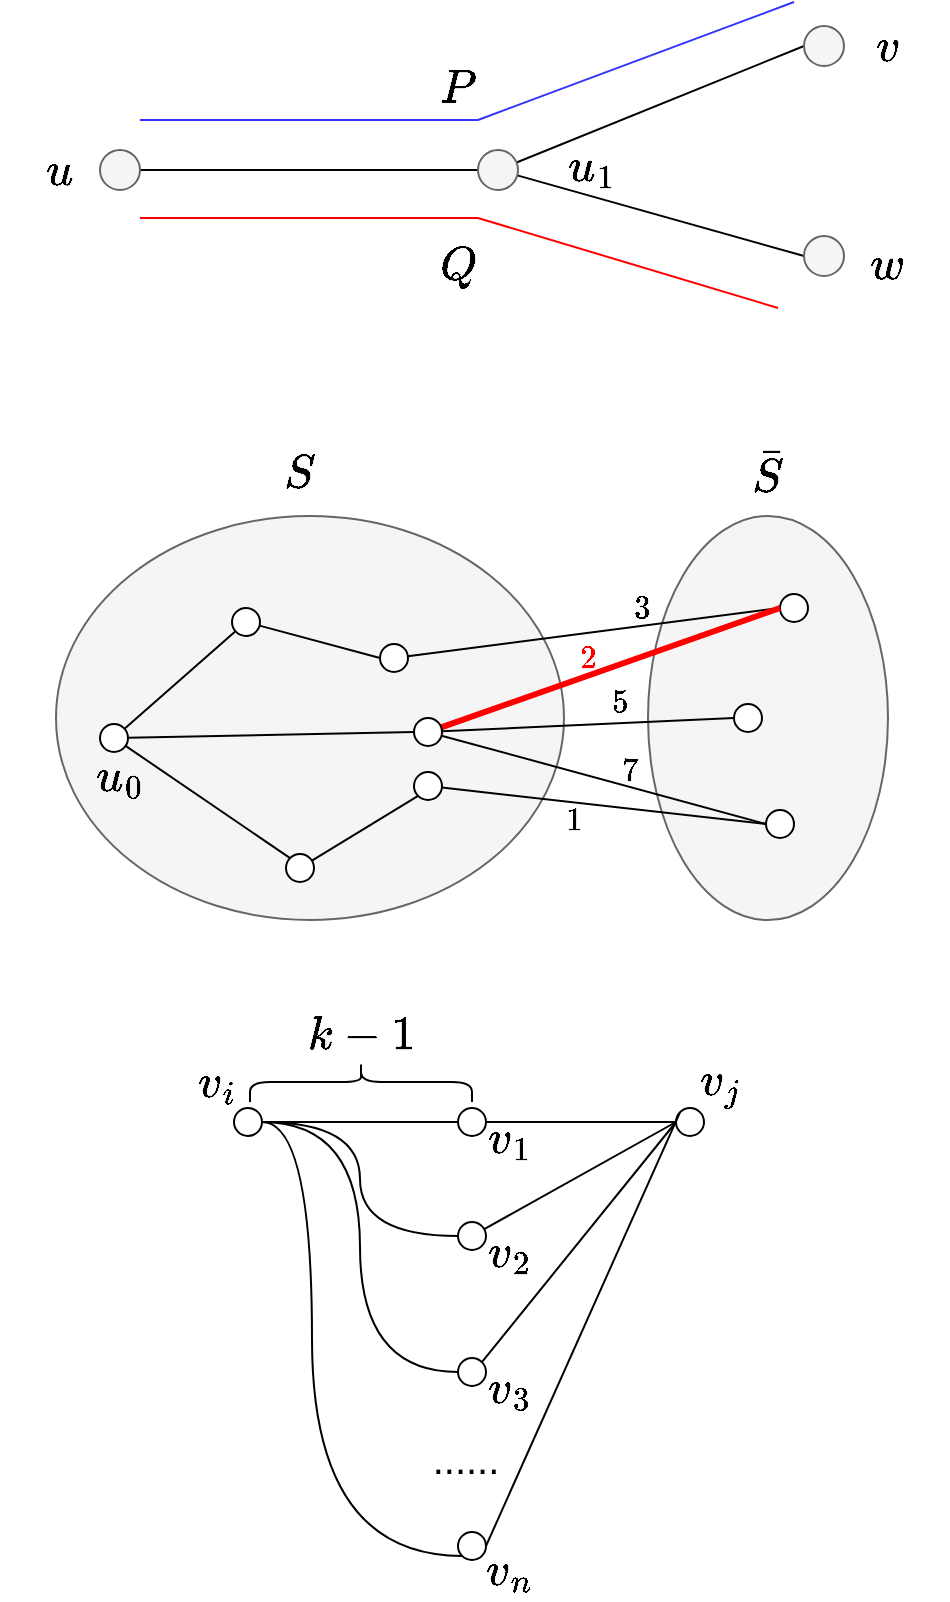<mxfile version="15.8.7" type="device"><diagram id="bAmaAS8T4YwCfuxHByh3" name="第 1 页"><mxGraphModel dx="1018" dy="678" grid="0" gridSize="10" guides="1" tooltips="1" connect="1" arrows="1" fold="1" page="0" pageScale="1" pageWidth="827" pageHeight="1169" math="1" shadow="0"><root><mxCell id="0"/><mxCell id="1" parent="0"/><mxCell id="Dvy4FhfvDFBUBwpHNvzD-5" style="edgeStyle=orthogonalEdgeStyle;rounded=0;orthogonalLoop=1;jettySize=auto;html=1;entryX=0;entryY=0.5;entryDx=0;entryDy=0;endArrow=none;endFill=0;" parent="1" source="Dvy4FhfvDFBUBwpHNvzD-1" target="Dvy4FhfvDFBUBwpHNvzD-2" edge="1"><mxGeometry relative="1" as="geometry"/></mxCell><mxCell id="Dvy4FhfvDFBUBwpHNvzD-1" value="" style="ellipse;whiteSpace=wrap;html=1;aspect=fixed;fillColor=#f5f5f5;fontColor=#333333;strokeColor=#666666;" parent="1" vertex="1"><mxGeometry x="168" y="370" width="20" height="20" as="geometry"/></mxCell><mxCell id="Dvy4FhfvDFBUBwpHNvzD-6" style="rounded=0;orthogonalLoop=1;jettySize=auto;html=1;entryX=0;entryY=0.5;entryDx=0;entryDy=0;endArrow=none;endFill=0;" parent="1" source="Dvy4FhfvDFBUBwpHNvzD-2" target="Dvy4FhfvDFBUBwpHNvzD-3" edge="1"><mxGeometry relative="1" as="geometry"/></mxCell><mxCell id="Dvy4FhfvDFBUBwpHNvzD-7" style="edgeStyle=none;rounded=0;orthogonalLoop=1;jettySize=auto;html=1;entryX=0;entryY=0.5;entryDx=0;entryDy=0;endArrow=none;endFill=0;" parent="1" source="Dvy4FhfvDFBUBwpHNvzD-2" target="Dvy4FhfvDFBUBwpHNvzD-4" edge="1"><mxGeometry relative="1" as="geometry"/></mxCell><mxCell id="Dvy4FhfvDFBUBwpHNvzD-2" value="" style="ellipse;whiteSpace=wrap;html=1;aspect=fixed;fillColor=#f5f5f5;fontColor=#333333;strokeColor=#666666;" parent="1" vertex="1"><mxGeometry x="357" y="370" width="20" height="20" as="geometry"/></mxCell><mxCell id="Dvy4FhfvDFBUBwpHNvzD-3" value="" style="ellipse;whiteSpace=wrap;html=1;aspect=fixed;fillColor=#f5f5f5;fontColor=#333333;strokeColor=#666666;" parent="1" vertex="1"><mxGeometry x="520" y="308" width="20" height="20" as="geometry"/></mxCell><mxCell id="Dvy4FhfvDFBUBwpHNvzD-4" value="" style="ellipse;whiteSpace=wrap;html=1;aspect=fixed;fillColor=#f5f5f5;fontColor=#333333;strokeColor=#666666;" parent="1" vertex="1"><mxGeometry x="520" y="413" width="20" height="20" as="geometry"/></mxCell><mxCell id="Dvy4FhfvDFBUBwpHNvzD-8" value="&lt;font style=&quot;font-size: 20px&quot;&gt;$$u$$&lt;/font&gt;" style="text;html=1;strokeColor=none;fillColor=none;align=center;verticalAlign=middle;whiteSpace=wrap;rounded=0;" parent="1" vertex="1"><mxGeometry x="118" y="365" width="60" height="30" as="geometry"/></mxCell><mxCell id="Dvy4FhfvDFBUBwpHNvzD-9" value="&lt;font style=&quot;font-size: 20px&quot;&gt;$$u_1$$&lt;/font&gt;" style="text;html=1;strokeColor=none;fillColor=none;align=center;verticalAlign=middle;whiteSpace=wrap;rounded=0;" parent="1" vertex="1"><mxGeometry x="384" y="363" width="60" height="30" as="geometry"/></mxCell><mxCell id="Dvy4FhfvDFBUBwpHNvzD-10" value="&lt;font style=&quot;font-size: 20px&quot;&gt;$$v$$&lt;/font&gt;" style="text;html=1;strokeColor=none;fillColor=none;align=center;verticalAlign=middle;whiteSpace=wrap;rounded=0;" parent="1" vertex="1"><mxGeometry x="532" y="303" width="60" height="30" as="geometry"/></mxCell><mxCell id="Dvy4FhfvDFBUBwpHNvzD-11" value="&lt;font style=&quot;font-size: 20px&quot;&gt;$$w$$&lt;/font&gt;" style="text;html=1;strokeColor=none;fillColor=none;align=center;verticalAlign=middle;whiteSpace=wrap;rounded=0;" parent="1" vertex="1"><mxGeometry x="532" y="412" width="60" height="30" as="geometry"/></mxCell><mxCell id="Dvy4FhfvDFBUBwpHNvzD-14" style="edgeStyle=orthogonalEdgeStyle;rounded=0;orthogonalLoop=1;jettySize=auto;html=1;entryX=0;entryY=0.5;entryDx=0;entryDy=0;endArrow=none;endFill=0;strokeColor=#3333FF;" parent="1" edge="1"><mxGeometry relative="1" as="geometry"><mxPoint x="188" y="355" as="sourcePoint"/><mxPoint x="357" y="355" as="targetPoint"/></mxGeometry></mxCell><mxCell id="Dvy4FhfvDFBUBwpHNvzD-15" style="rounded=0;orthogonalLoop=1;jettySize=auto;html=1;endArrow=none;endFill=0;strokeColor=#3333FF;" parent="1" edge="1"><mxGeometry relative="1" as="geometry"><mxPoint x="357" y="355" as="sourcePoint"/><mxPoint x="515" y="296" as="targetPoint"/></mxGeometry></mxCell><mxCell id="Dvy4FhfvDFBUBwpHNvzD-17" style="edgeStyle=orthogonalEdgeStyle;rounded=0;orthogonalLoop=1;jettySize=auto;html=1;entryX=0;entryY=0.5;entryDx=0;entryDy=0;endArrow=none;endFill=0;strokeColor=#FF0000;" parent="1" edge="1"><mxGeometry relative="1" as="geometry"><mxPoint x="188" y="404" as="sourcePoint"/><mxPoint x="357" y="404" as="targetPoint"/></mxGeometry></mxCell><mxCell id="Dvy4FhfvDFBUBwpHNvzD-18" style="rounded=0;orthogonalLoop=1;jettySize=auto;html=1;endArrow=none;endFill=0;strokeColor=#FF0000;" parent="1" edge="1"><mxGeometry relative="1" as="geometry"><mxPoint x="357" y="404" as="sourcePoint"/><mxPoint x="507" y="449" as="targetPoint"/></mxGeometry></mxCell><mxCell id="Dvy4FhfvDFBUBwpHNvzD-19" value="&lt;font style=&quot;font-size: 20px&quot;&gt;$$P$$&lt;/font&gt;" style="text;html=1;strokeColor=none;fillColor=none;align=center;verticalAlign=middle;whiteSpace=wrap;rounded=0;" parent="1" vertex="1"><mxGeometry x="317" y="324" width="60" height="30" as="geometry"/></mxCell><mxCell id="Dvy4FhfvDFBUBwpHNvzD-21" value="&lt;font style=&quot;font-size: 20px&quot;&gt;$$Q$$&lt;/font&gt;" style="text;html=1;strokeColor=none;fillColor=none;align=center;verticalAlign=middle;whiteSpace=wrap;rounded=0;" parent="1" vertex="1"><mxGeometry x="317" y="412" width="60" height="30" as="geometry"/></mxCell><mxCell id="s70Z8bdPK1WW495F2uyN-2" value="" style="ellipse;whiteSpace=wrap;html=1;fillColor=#f5f5f5;fontColor=#333333;strokeColor=#666666;" parent="1" vertex="1"><mxGeometry x="146" y="553" width="254" height="202" as="geometry"/></mxCell><mxCell id="s70Z8bdPK1WW495F2uyN-3" value="" style="ellipse;whiteSpace=wrap;html=1;fillColor=#f5f5f5;fontColor=#333333;strokeColor=#666666;" parent="1" vertex="1"><mxGeometry x="442" y="553" width="120" height="202" as="geometry"/></mxCell><mxCell id="s70Z8bdPK1WW495F2uyN-14" style="rounded=0;orthogonalLoop=1;jettySize=auto;html=1;endArrow=none;endFill=0;" parent="1" source="s70Z8bdPK1WW495F2uyN-5" edge="1"><mxGeometry relative="1" as="geometry"><mxPoint x="241" y="606" as="targetPoint"/></mxGeometry></mxCell><mxCell id="s70Z8bdPK1WW495F2uyN-15" style="edgeStyle=none;rounded=0;orthogonalLoop=1;jettySize=auto;html=1;entryX=0;entryY=0;entryDx=0;entryDy=0;endArrow=none;endFill=0;" parent="1" source="s70Z8bdPK1WW495F2uyN-5" target="s70Z8bdPK1WW495F2uyN-6" edge="1"><mxGeometry relative="1" as="geometry"/></mxCell><mxCell id="s70Z8bdPK1WW495F2uyN-18" style="edgeStyle=none;rounded=0;orthogonalLoop=1;jettySize=auto;html=1;entryX=0;entryY=0.5;entryDx=0;entryDy=0;endArrow=none;endFill=0;" parent="1" source="s70Z8bdPK1WW495F2uyN-5" target="s70Z8bdPK1WW495F2uyN-13" edge="1"><mxGeometry relative="1" as="geometry"/></mxCell><mxCell id="s70Z8bdPK1WW495F2uyN-5" value="" style="ellipse;whiteSpace=wrap;html=1;aspect=fixed;" parent="1" vertex="1"><mxGeometry x="168" y="657" width="14" height="14" as="geometry"/></mxCell><mxCell id="s70Z8bdPK1WW495F2uyN-16" style="edgeStyle=none;rounded=0;orthogonalLoop=1;jettySize=auto;html=1;entryX=0;entryY=1;entryDx=0;entryDy=0;endArrow=none;endFill=0;" parent="1" source="s70Z8bdPK1WW495F2uyN-6" target="s70Z8bdPK1WW495F2uyN-9" edge="1"><mxGeometry relative="1" as="geometry"/></mxCell><mxCell id="s70Z8bdPK1WW495F2uyN-6" value="" style="ellipse;whiteSpace=wrap;html=1;aspect=fixed;" parent="1" vertex="1"><mxGeometry x="261" y="722" width="14" height="14" as="geometry"/></mxCell><mxCell id="s70Z8bdPK1WW495F2uyN-17" style="edgeStyle=none;rounded=0;orthogonalLoop=1;jettySize=auto;html=1;entryX=0;entryY=0.5;entryDx=0;entryDy=0;endArrow=none;endFill=0;" parent="1" source="s70Z8bdPK1WW495F2uyN-7" target="s70Z8bdPK1WW495F2uyN-8" edge="1"><mxGeometry relative="1" as="geometry"/></mxCell><mxCell id="s70Z8bdPK1WW495F2uyN-7" value="" style="ellipse;whiteSpace=wrap;html=1;aspect=fixed;" parent="1" vertex="1"><mxGeometry x="234" y="599" width="14" height="14" as="geometry"/></mxCell><mxCell id="s70Z8bdPK1WW495F2uyN-19" style="edgeStyle=none;rounded=0;orthogonalLoop=1;jettySize=auto;html=1;entryX=0;entryY=0.5;entryDx=0;entryDy=0;endArrow=none;endFill=0;" parent="1" source="s70Z8bdPK1WW495F2uyN-8" target="s70Z8bdPK1WW495F2uyN-11" edge="1"><mxGeometry relative="1" as="geometry"/></mxCell><mxCell id="s70Z8bdPK1WW495F2uyN-8" value="" style="ellipse;whiteSpace=wrap;html=1;aspect=fixed;" parent="1" vertex="1"><mxGeometry x="308" y="617" width="14" height="14" as="geometry"/></mxCell><mxCell id="s70Z8bdPK1WW495F2uyN-23" style="edgeStyle=none;rounded=0;orthogonalLoop=1;jettySize=auto;html=1;entryX=0;entryY=0.5;entryDx=0;entryDy=0;endArrow=none;endFill=0;" parent="1" source="s70Z8bdPK1WW495F2uyN-9" target="s70Z8bdPK1WW495F2uyN-10" edge="1"><mxGeometry relative="1" as="geometry"/></mxCell><mxCell id="s70Z8bdPK1WW495F2uyN-9" value="" style="ellipse;whiteSpace=wrap;html=1;aspect=fixed;" parent="1" vertex="1"><mxGeometry x="325" y="681" width="14" height="14" as="geometry"/></mxCell><mxCell id="s70Z8bdPK1WW495F2uyN-10" value="" style="ellipse;whiteSpace=wrap;html=1;aspect=fixed;" parent="1" vertex="1"><mxGeometry x="501" y="700" width="14" height="14" as="geometry"/></mxCell><mxCell id="s70Z8bdPK1WW495F2uyN-11" value="" style="ellipse;whiteSpace=wrap;html=1;aspect=fixed;" parent="1" vertex="1"><mxGeometry x="508" y="592" width="14" height="14" as="geometry"/></mxCell><mxCell id="s70Z8bdPK1WW495F2uyN-12" value="" style="ellipse;whiteSpace=wrap;html=1;aspect=fixed;" parent="1" vertex="1"><mxGeometry x="485" y="647" width="14" height="14" as="geometry"/></mxCell><mxCell id="s70Z8bdPK1WW495F2uyN-20" style="edgeStyle=none;rounded=0;orthogonalLoop=1;jettySize=auto;html=1;entryX=0;entryY=0.5;entryDx=0;entryDy=0;endArrow=none;endFill=0;strokeColor=#FF0000;strokeWidth=3;" parent="1" source="s70Z8bdPK1WW495F2uyN-13" target="s70Z8bdPK1WW495F2uyN-11" edge="1"><mxGeometry relative="1" as="geometry"/></mxCell><mxCell id="s70Z8bdPK1WW495F2uyN-24" style="edgeStyle=none;rounded=0;orthogonalLoop=1;jettySize=auto;html=1;entryX=0;entryY=0.5;entryDx=0;entryDy=0;endArrow=none;endFill=0;" parent="1" source="s70Z8bdPK1WW495F2uyN-13" target="s70Z8bdPK1WW495F2uyN-12" edge="1"><mxGeometry relative="1" as="geometry"/></mxCell><mxCell id="s70Z8bdPK1WW495F2uyN-25" style="edgeStyle=none;rounded=0;orthogonalLoop=1;jettySize=auto;html=1;entryX=0;entryY=0.5;entryDx=0;entryDy=0;endArrow=none;endFill=0;" parent="1" source="s70Z8bdPK1WW495F2uyN-13" target="s70Z8bdPK1WW495F2uyN-10" edge="1"><mxGeometry relative="1" as="geometry"/></mxCell><mxCell id="s70Z8bdPK1WW495F2uyN-13" value="" style="ellipse;whiteSpace=wrap;html=1;aspect=fixed;" parent="1" vertex="1"><mxGeometry x="325" y="654" width="14" height="14" as="geometry"/></mxCell><mxCell id="s70Z8bdPK1WW495F2uyN-26" value="&lt;font style=&quot;font-size: 20px&quot;&gt;$$S$$&lt;/font&gt;" style="text;html=1;strokeColor=none;fillColor=none;align=center;verticalAlign=middle;whiteSpace=wrap;rounded=0;" parent="1" vertex="1"><mxGeometry x="238" y="516" width="60" height="30" as="geometry"/></mxCell><mxCell id="s70Z8bdPK1WW495F2uyN-27" value="&lt;font style=&quot;font-size: 20px&quot;&gt;$$\bar{S}$$&lt;/font&gt;" style="text;html=1;strokeColor=none;fillColor=none;align=center;verticalAlign=middle;whiteSpace=wrap;rounded=0;" parent="1" vertex="1"><mxGeometry x="472" y="516" width="60" height="30" as="geometry"/></mxCell><mxCell id="s70Z8bdPK1WW495F2uyN-28" value="&lt;font style=&quot;font-size: 20px&quot;&gt;$$u_0$$&lt;/font&gt;" style="text;html=1;strokeColor=none;fillColor=none;align=center;verticalAlign=middle;whiteSpace=wrap;rounded=0;" parent="1" vertex="1"><mxGeometry x="148" y="668" width="60" height="30" as="geometry"/></mxCell><mxCell id="s70Z8bdPK1WW495F2uyN-29" value="&lt;font style=&quot;font-size: 14px;&quot;&gt;$$3$$&lt;/font&gt;" style="text;html=1;strokeColor=none;fillColor=none;align=center;verticalAlign=middle;whiteSpace=wrap;rounded=0;fontSize=14;" parent="1" vertex="1"><mxGeometry x="409" y="584" width="60" height="30" as="geometry"/></mxCell><mxCell id="s70Z8bdPK1WW495F2uyN-30" value="&lt;font style=&quot;font-size: 14px&quot;&gt;$$2$$&lt;/font&gt;" style="text;html=1;strokeColor=none;fillColor=none;align=center;verticalAlign=middle;whiteSpace=wrap;rounded=0;fontSize=14;fontColor=#FF0000;fontStyle=1" parent="1" vertex="1"><mxGeometry x="382" y="609" width="60" height="30" as="geometry"/></mxCell><mxCell id="s70Z8bdPK1WW495F2uyN-31" value="&lt;font style=&quot;font-size: 14px&quot;&gt;$$5$$&lt;/font&gt;" style="text;html=1;strokeColor=none;fillColor=none;align=center;verticalAlign=middle;whiteSpace=wrap;rounded=0;fontSize=14;" parent="1" vertex="1"><mxGeometry x="398" y="631" width="60" height="30" as="geometry"/></mxCell><mxCell id="s70Z8bdPK1WW495F2uyN-32" value="&lt;font style=&quot;font-size: 14px&quot;&gt;$$7$$&lt;/font&gt;" style="text;html=1;strokeColor=none;fillColor=none;align=center;verticalAlign=middle;whiteSpace=wrap;rounded=0;fontSize=14;" parent="1" vertex="1"><mxGeometry x="403" y="665" width="60" height="30" as="geometry"/></mxCell><mxCell id="s70Z8bdPK1WW495F2uyN-33" value="&lt;font style=&quot;font-size: 14px&quot;&gt;$$1$$&lt;/font&gt;" style="text;html=1;strokeColor=none;fillColor=none;align=center;verticalAlign=middle;whiteSpace=wrap;rounded=0;fontSize=14;" parent="1" vertex="1"><mxGeometry x="375" y="690" width="60" height="30" as="geometry"/></mxCell><mxCell id="uHvXyhnSC8zB19-b-kxY-9" style="rounded=0;orthogonalLoop=1;jettySize=auto;html=1;entryX=0;entryY=0.5;entryDx=0;entryDy=0;endArrow=none;endFill=0;edgeStyle=orthogonalEdgeStyle;curved=1;" edge="1" parent="1" source="uHvXyhnSC8zB19-b-kxY-3" target="uHvXyhnSC8zB19-b-kxY-4"><mxGeometry relative="1" as="geometry"/></mxCell><mxCell id="uHvXyhnSC8zB19-b-kxY-10" style="edgeStyle=orthogonalEdgeStyle;rounded=0;orthogonalLoop=1;jettySize=auto;html=1;entryX=0;entryY=0.5;entryDx=0;entryDy=0;endArrow=none;endFill=0;curved=1;" edge="1" parent="1" source="uHvXyhnSC8zB19-b-kxY-3" target="uHvXyhnSC8zB19-b-kxY-6"><mxGeometry relative="1" as="geometry"/></mxCell><mxCell id="uHvXyhnSC8zB19-b-kxY-11" style="edgeStyle=orthogonalEdgeStyle;rounded=0;orthogonalLoop=1;jettySize=auto;html=1;entryX=0;entryY=0.5;entryDx=0;entryDy=0;endArrow=none;endFill=0;curved=1;" edge="1" parent="1" source="uHvXyhnSC8zB19-b-kxY-3" target="uHvXyhnSC8zB19-b-kxY-7"><mxGeometry relative="1" as="geometry"/></mxCell><mxCell id="uHvXyhnSC8zB19-b-kxY-12" style="edgeStyle=orthogonalEdgeStyle;rounded=0;orthogonalLoop=1;jettySize=auto;html=1;entryX=0;entryY=1;entryDx=0;entryDy=0;endArrow=none;endFill=0;curved=1;" edge="1" parent="1" source="uHvXyhnSC8zB19-b-kxY-3" target="uHvXyhnSC8zB19-b-kxY-8"><mxGeometry relative="1" as="geometry"><Array as="points"><mxPoint x="274" y="856"/><mxPoint x="274" y="1073"/></Array></mxGeometry></mxCell><mxCell id="uHvXyhnSC8zB19-b-kxY-3" value="" style="ellipse;whiteSpace=wrap;html=1;aspect=fixed;" vertex="1" parent="1"><mxGeometry x="235" y="849" width="14" height="14" as="geometry"/></mxCell><mxCell id="uHvXyhnSC8zB19-b-kxY-13" style="edgeStyle=none;rounded=0;orthogonalLoop=1;jettySize=auto;html=1;entryX=0;entryY=0.5;entryDx=0;entryDy=0;endArrow=none;endFill=0;" edge="1" parent="1" source="uHvXyhnSC8zB19-b-kxY-4" target="uHvXyhnSC8zB19-b-kxY-5"><mxGeometry relative="1" as="geometry"/></mxCell><mxCell id="uHvXyhnSC8zB19-b-kxY-4" value="" style="ellipse;whiteSpace=wrap;html=1;aspect=fixed;" vertex="1" parent="1"><mxGeometry x="347" y="849" width="14" height="14" as="geometry"/></mxCell><mxCell id="uHvXyhnSC8zB19-b-kxY-5" value="" style="ellipse;whiteSpace=wrap;html=1;aspect=fixed;" vertex="1" parent="1"><mxGeometry x="456" y="849" width="14" height="14" as="geometry"/></mxCell><mxCell id="uHvXyhnSC8zB19-b-kxY-14" style="edgeStyle=none;rounded=0;orthogonalLoop=1;jettySize=auto;html=1;entryX=0;entryY=0.5;entryDx=0;entryDy=0;endArrow=none;endFill=0;" edge="1" parent="1" source="uHvXyhnSC8zB19-b-kxY-6" target="uHvXyhnSC8zB19-b-kxY-5"><mxGeometry relative="1" as="geometry"/></mxCell><mxCell id="uHvXyhnSC8zB19-b-kxY-6" value="" style="ellipse;whiteSpace=wrap;html=1;aspect=fixed;" vertex="1" parent="1"><mxGeometry x="347" y="906" width="14" height="14" as="geometry"/></mxCell><mxCell id="uHvXyhnSC8zB19-b-kxY-15" style="edgeStyle=none;rounded=0;orthogonalLoop=1;jettySize=auto;html=1;entryX=0;entryY=0.5;entryDx=0;entryDy=0;endArrow=none;endFill=0;exitX=1;exitY=0;exitDx=0;exitDy=0;" edge="1" parent="1" source="uHvXyhnSC8zB19-b-kxY-7" target="uHvXyhnSC8zB19-b-kxY-5"><mxGeometry relative="1" as="geometry"/></mxCell><mxCell id="uHvXyhnSC8zB19-b-kxY-7" value="" style="ellipse;whiteSpace=wrap;html=1;aspect=fixed;" vertex="1" parent="1"><mxGeometry x="347" y="974" width="14" height="14" as="geometry"/></mxCell><mxCell id="uHvXyhnSC8zB19-b-kxY-16" style="edgeStyle=none;rounded=0;orthogonalLoop=1;jettySize=auto;html=1;entryX=0;entryY=0;entryDx=0;entryDy=0;endArrow=none;endFill=0;exitX=1;exitY=0.5;exitDx=0;exitDy=0;" edge="1" parent="1" source="uHvXyhnSC8zB19-b-kxY-8" target="uHvXyhnSC8zB19-b-kxY-5"><mxGeometry relative="1" as="geometry"/></mxCell><mxCell id="uHvXyhnSC8zB19-b-kxY-8" value="" style="ellipse;whiteSpace=wrap;html=1;aspect=fixed;" vertex="1" parent="1"><mxGeometry x="347" y="1061" width="14" height="14" as="geometry"/></mxCell><mxCell id="uHvXyhnSC8zB19-b-kxY-17" value="&lt;font style=&quot;font-size: 20px&quot;&gt;$$v_i$$&lt;/font&gt;" style="text;html=1;strokeColor=none;fillColor=none;align=center;verticalAlign=middle;whiteSpace=wrap;rounded=0;" vertex="1" parent="1"><mxGeometry x="197" y="821" width="60" height="30" as="geometry"/></mxCell><mxCell id="uHvXyhnSC8zB19-b-kxY-18" value="&lt;font style=&quot;font-size: 20px&quot;&gt;$$v_j$$&lt;/font&gt;" style="text;html=1;strokeColor=none;fillColor=none;align=center;verticalAlign=middle;whiteSpace=wrap;rounded=0;" vertex="1" parent="1"><mxGeometry x="448" y="821" width="60" height="30" as="geometry"/></mxCell><mxCell id="uHvXyhnSC8zB19-b-kxY-19" value="&lt;font style=&quot;font-size: 20px&quot;&gt;$$v_1$$&lt;/font&gt;" style="text;html=1;strokeColor=none;fillColor=none;align=center;verticalAlign=middle;whiteSpace=wrap;rounded=0;" vertex="1" parent="1"><mxGeometry x="343" y="849" width="60" height="30" as="geometry"/></mxCell><mxCell id="uHvXyhnSC8zB19-b-kxY-20" value="&lt;font style=&quot;font-size: 20px&quot;&gt;$$v_2$$&lt;/font&gt;" style="text;html=1;strokeColor=none;fillColor=none;align=center;verticalAlign=middle;whiteSpace=wrap;rounded=0;" vertex="1" parent="1"><mxGeometry x="343" y="906" width="60" height="30" as="geometry"/></mxCell><mxCell id="uHvXyhnSC8zB19-b-kxY-21" value="&lt;font style=&quot;font-size: 20px&quot;&gt;$$v_3$$&lt;/font&gt;" style="text;html=1;strokeColor=none;fillColor=none;align=center;verticalAlign=middle;whiteSpace=wrap;rounded=0;" vertex="1" parent="1"><mxGeometry x="343" y="974" width="60" height="30" as="geometry"/></mxCell><mxCell id="uHvXyhnSC8zB19-b-kxY-22" value="&lt;font style=&quot;font-size: 20px&quot;&gt;$$v_n$$&lt;/font&gt;" style="text;html=1;strokeColor=none;fillColor=none;align=center;verticalAlign=middle;whiteSpace=wrap;rounded=0;" vertex="1" parent="1"><mxGeometry x="343" y="1065" width="60" height="30" as="geometry"/></mxCell><mxCell id="uHvXyhnSC8zB19-b-kxY-23" value="" style="shape=curlyBracket;whiteSpace=wrap;html=1;rounded=1;rotation=90;" vertex="1" parent="1"><mxGeometry x="288.5" y="780.5" width="20" height="111" as="geometry"/></mxCell><mxCell id="uHvXyhnSC8zB19-b-kxY-24" value="&lt;font style=&quot;font-size: 20px&quot;&gt;$$k-1$$&lt;/font&gt;" style="text;html=1;strokeColor=none;fillColor=none;align=center;verticalAlign=middle;whiteSpace=wrap;rounded=0;" vertex="1" parent="1"><mxGeometry x="230.5" y="797" width="136" height="30" as="geometry"/></mxCell><mxCell id="uHvXyhnSC8zB19-b-kxY-25" value="&lt;span style=&quot;font-size: 20px&quot;&gt;......&lt;/span&gt;" style="text;html=1;strokeColor=none;fillColor=none;align=center;verticalAlign=middle;whiteSpace=wrap;rounded=0;" vertex="1" parent="1"><mxGeometry x="283" y="1009" width="136" height="30" as="geometry"/></mxCell></root></mxGraphModel></diagram></mxfile>